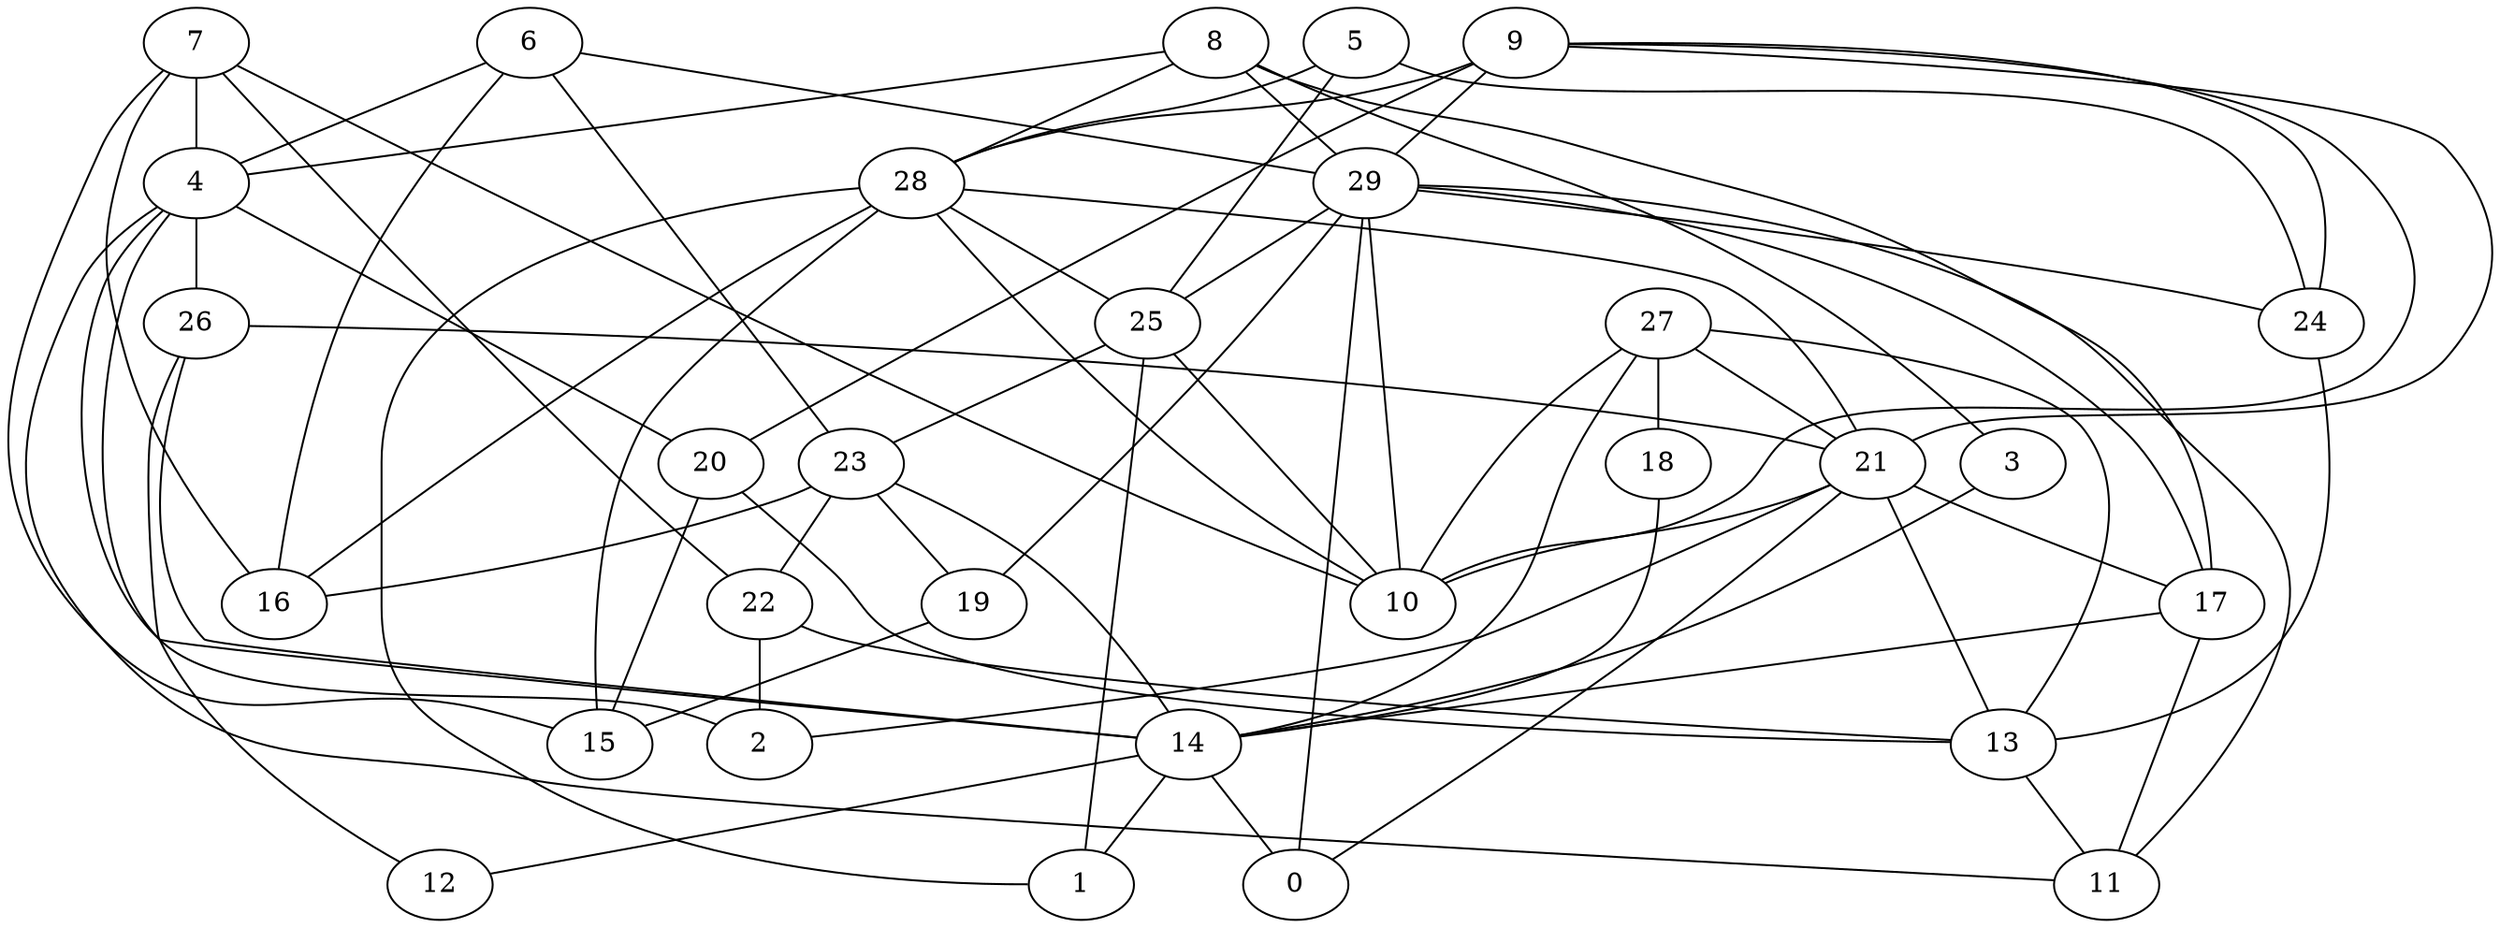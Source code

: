 digraph GG_graph {

subgraph G_graph {
edge [color = black]
"5" -> "25" [dir = none]
"5" -> "28" [dir = none]
"29" -> "17" [dir = none]
"29" -> "25" [dir = none]
"29" -> "0" [dir = none]
"29" -> "10" [dir = none]
"29" -> "19" [dir = none]
"29" -> "11" [dir = none]
"29" -> "24" [dir = none]
"22" -> "2" [dir = none]
"9" -> "28" [dir = none]
"9" -> "29" [dir = none]
"9" -> "21" [dir = none]
"4" -> "11" [dir = none]
"4" -> "2" [dir = none]
"4" -> "20" [dir = none]
"4" -> "14" [dir = none]
"18" -> "14" [dir = none]
"14" -> "0" [dir = none]
"14" -> "12" [dir = none]
"14" -> "1" [dir = none]
"26" -> "14" [dir = none]
"26" -> "21" [dir = none]
"26" -> "12" [dir = none]
"23" -> "19" [dir = none]
"23" -> "16" [dir = none]
"23" -> "14" [dir = none]
"23" -> "22" [dir = none]
"21" -> "17" [dir = none]
"21" -> "2" [dir = none]
"21" -> "13" [dir = none]
"20" -> "15" [dir = none]
"20" -> "13" [dir = none]
"24" -> "13" [dir = none]
"17" -> "14" [dir = none]
"28" -> "21" [dir = none]
"28" -> "10" [dir = none]
"28" -> "25" [dir = none]
"28" -> "1" [dir = none]
"6" -> "4" [dir = none]
"6" -> "29" [dir = none]
"6" -> "16" [dir = none]
"6" -> "23" [dir = none]
"3" -> "14" [dir = none]
"8" -> "4" [dir = none]
"8" -> "17" [dir = none]
"8" -> "28" [dir = none]
"8" -> "29" [dir = none]
"8" -> "3" [dir = none]
"27" -> "13" [dir = none]
"27" -> "18" [dir = none]
"27" -> "14" [dir = none]
"27" -> "10" [dir = none]
"7" -> "22" [dir = none]
"7" -> "16" [dir = none]
"7" -> "15" [dir = none]
"25" -> "23" [dir = none]
"25" -> "10" [dir = none]
"27" -> "21" [dir = none]
"19" -> "15" [dir = none]
"28" -> "15" [dir = none]
"22" -> "13" [dir = none]
"5" -> "24" [dir = none]
"17" -> "11" [dir = none]
"13" -> "11" [dir = none]
"4" -> "26" [dir = none]
"21" -> "0" [dir = none]
"7" -> "4" [dir = none]
"9" -> "10" [dir = none]
"25" -> "1" [dir = none]
"28" -> "16" [dir = none]
"9" -> "24" [dir = none]
"7" -> "10" [dir = none]
"21" -> "10" [dir = none]
"9" -> "20" [dir = none]
}

}
